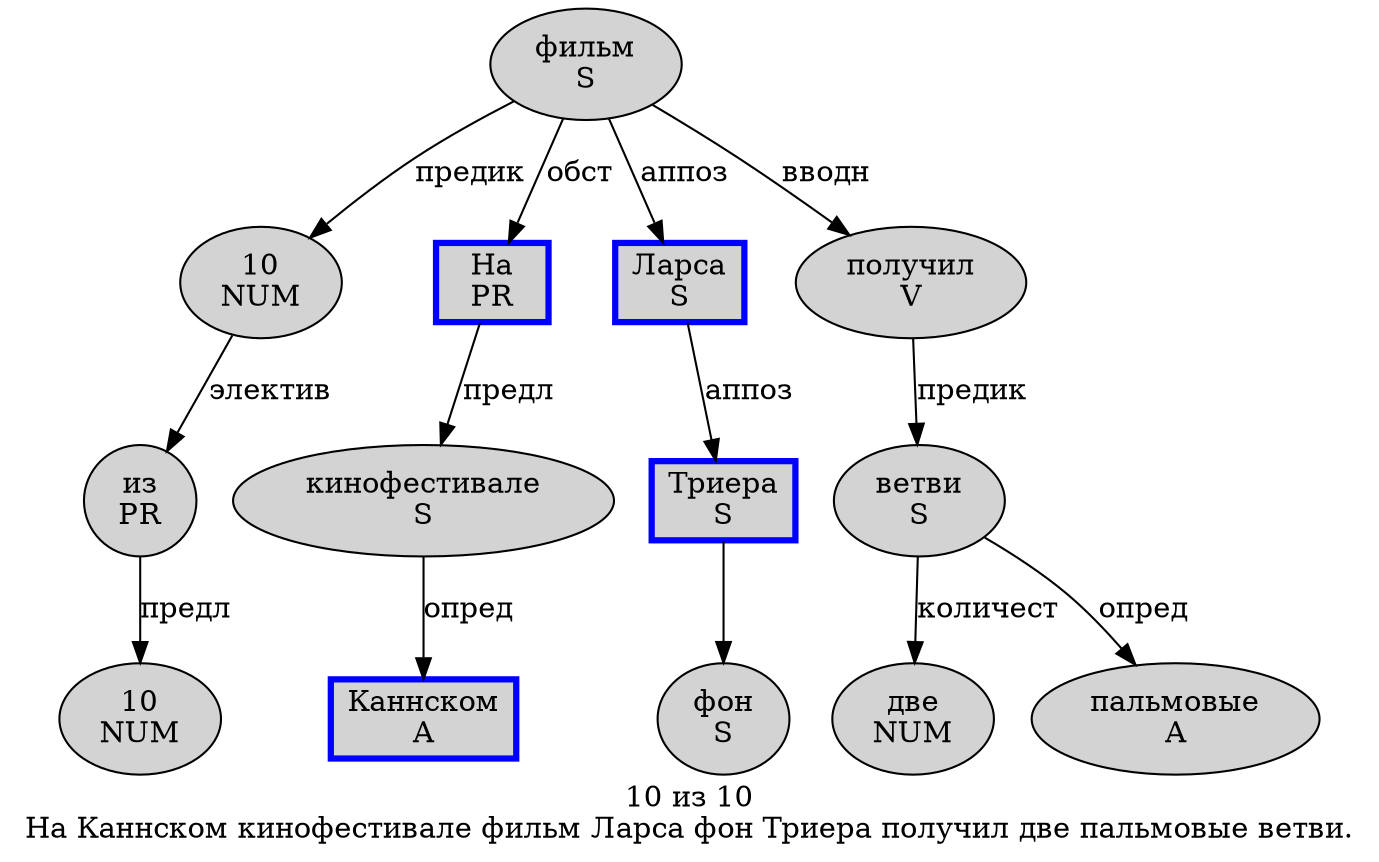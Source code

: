 digraph SENTENCE_1071 {
	graph [label="10 из 10
На Каннском кинофестивале фильм Ларса фон Триера получил две пальмовые ветви."]
	node [style=filled]
		0 [label="10
NUM" color="" fillcolor=lightgray penwidth=1 shape=ellipse]
		1 [label="из
PR" color="" fillcolor=lightgray penwidth=1 shape=ellipse]
		2 [label="10
NUM" color="" fillcolor=lightgray penwidth=1 shape=ellipse]
		3 [label="На
PR" color=blue fillcolor=lightgray penwidth=3 shape=box]
		4 [label="Каннском
A" color=blue fillcolor=lightgray penwidth=3 shape=box]
		5 [label="кинофестивале
S" color="" fillcolor=lightgray penwidth=1 shape=ellipse]
		6 [label="фильм
S" color="" fillcolor=lightgray penwidth=1 shape=ellipse]
		7 [label="Ларса
S" color=blue fillcolor=lightgray penwidth=3 shape=box]
		8 [label="фон
S" color="" fillcolor=lightgray penwidth=1 shape=ellipse]
		9 [label="Триера
S" color=blue fillcolor=lightgray penwidth=3 shape=box]
		10 [label="получил
V" color="" fillcolor=lightgray penwidth=1 shape=ellipse]
		11 [label="две
NUM" color="" fillcolor=lightgray penwidth=1 shape=ellipse]
		12 [label="пальмовые
A" color="" fillcolor=lightgray penwidth=1 shape=ellipse]
		13 [label="ветви
S" color="" fillcolor=lightgray penwidth=1 shape=ellipse]
			5 -> 4 [label="опред"]
			10 -> 13 [label="предик"]
			3 -> 5 [label="предл"]
			9 -> 8
			0 -> 1 [label="электив"]
			7 -> 9 [label="аппоз"]
			1 -> 2 [label="предл"]
			13 -> 11 [label="количест"]
			13 -> 12 [label="опред"]
			6 -> 0 [label="предик"]
			6 -> 3 [label="обст"]
			6 -> 7 [label="аппоз"]
			6 -> 10 [label="вводн"]
}